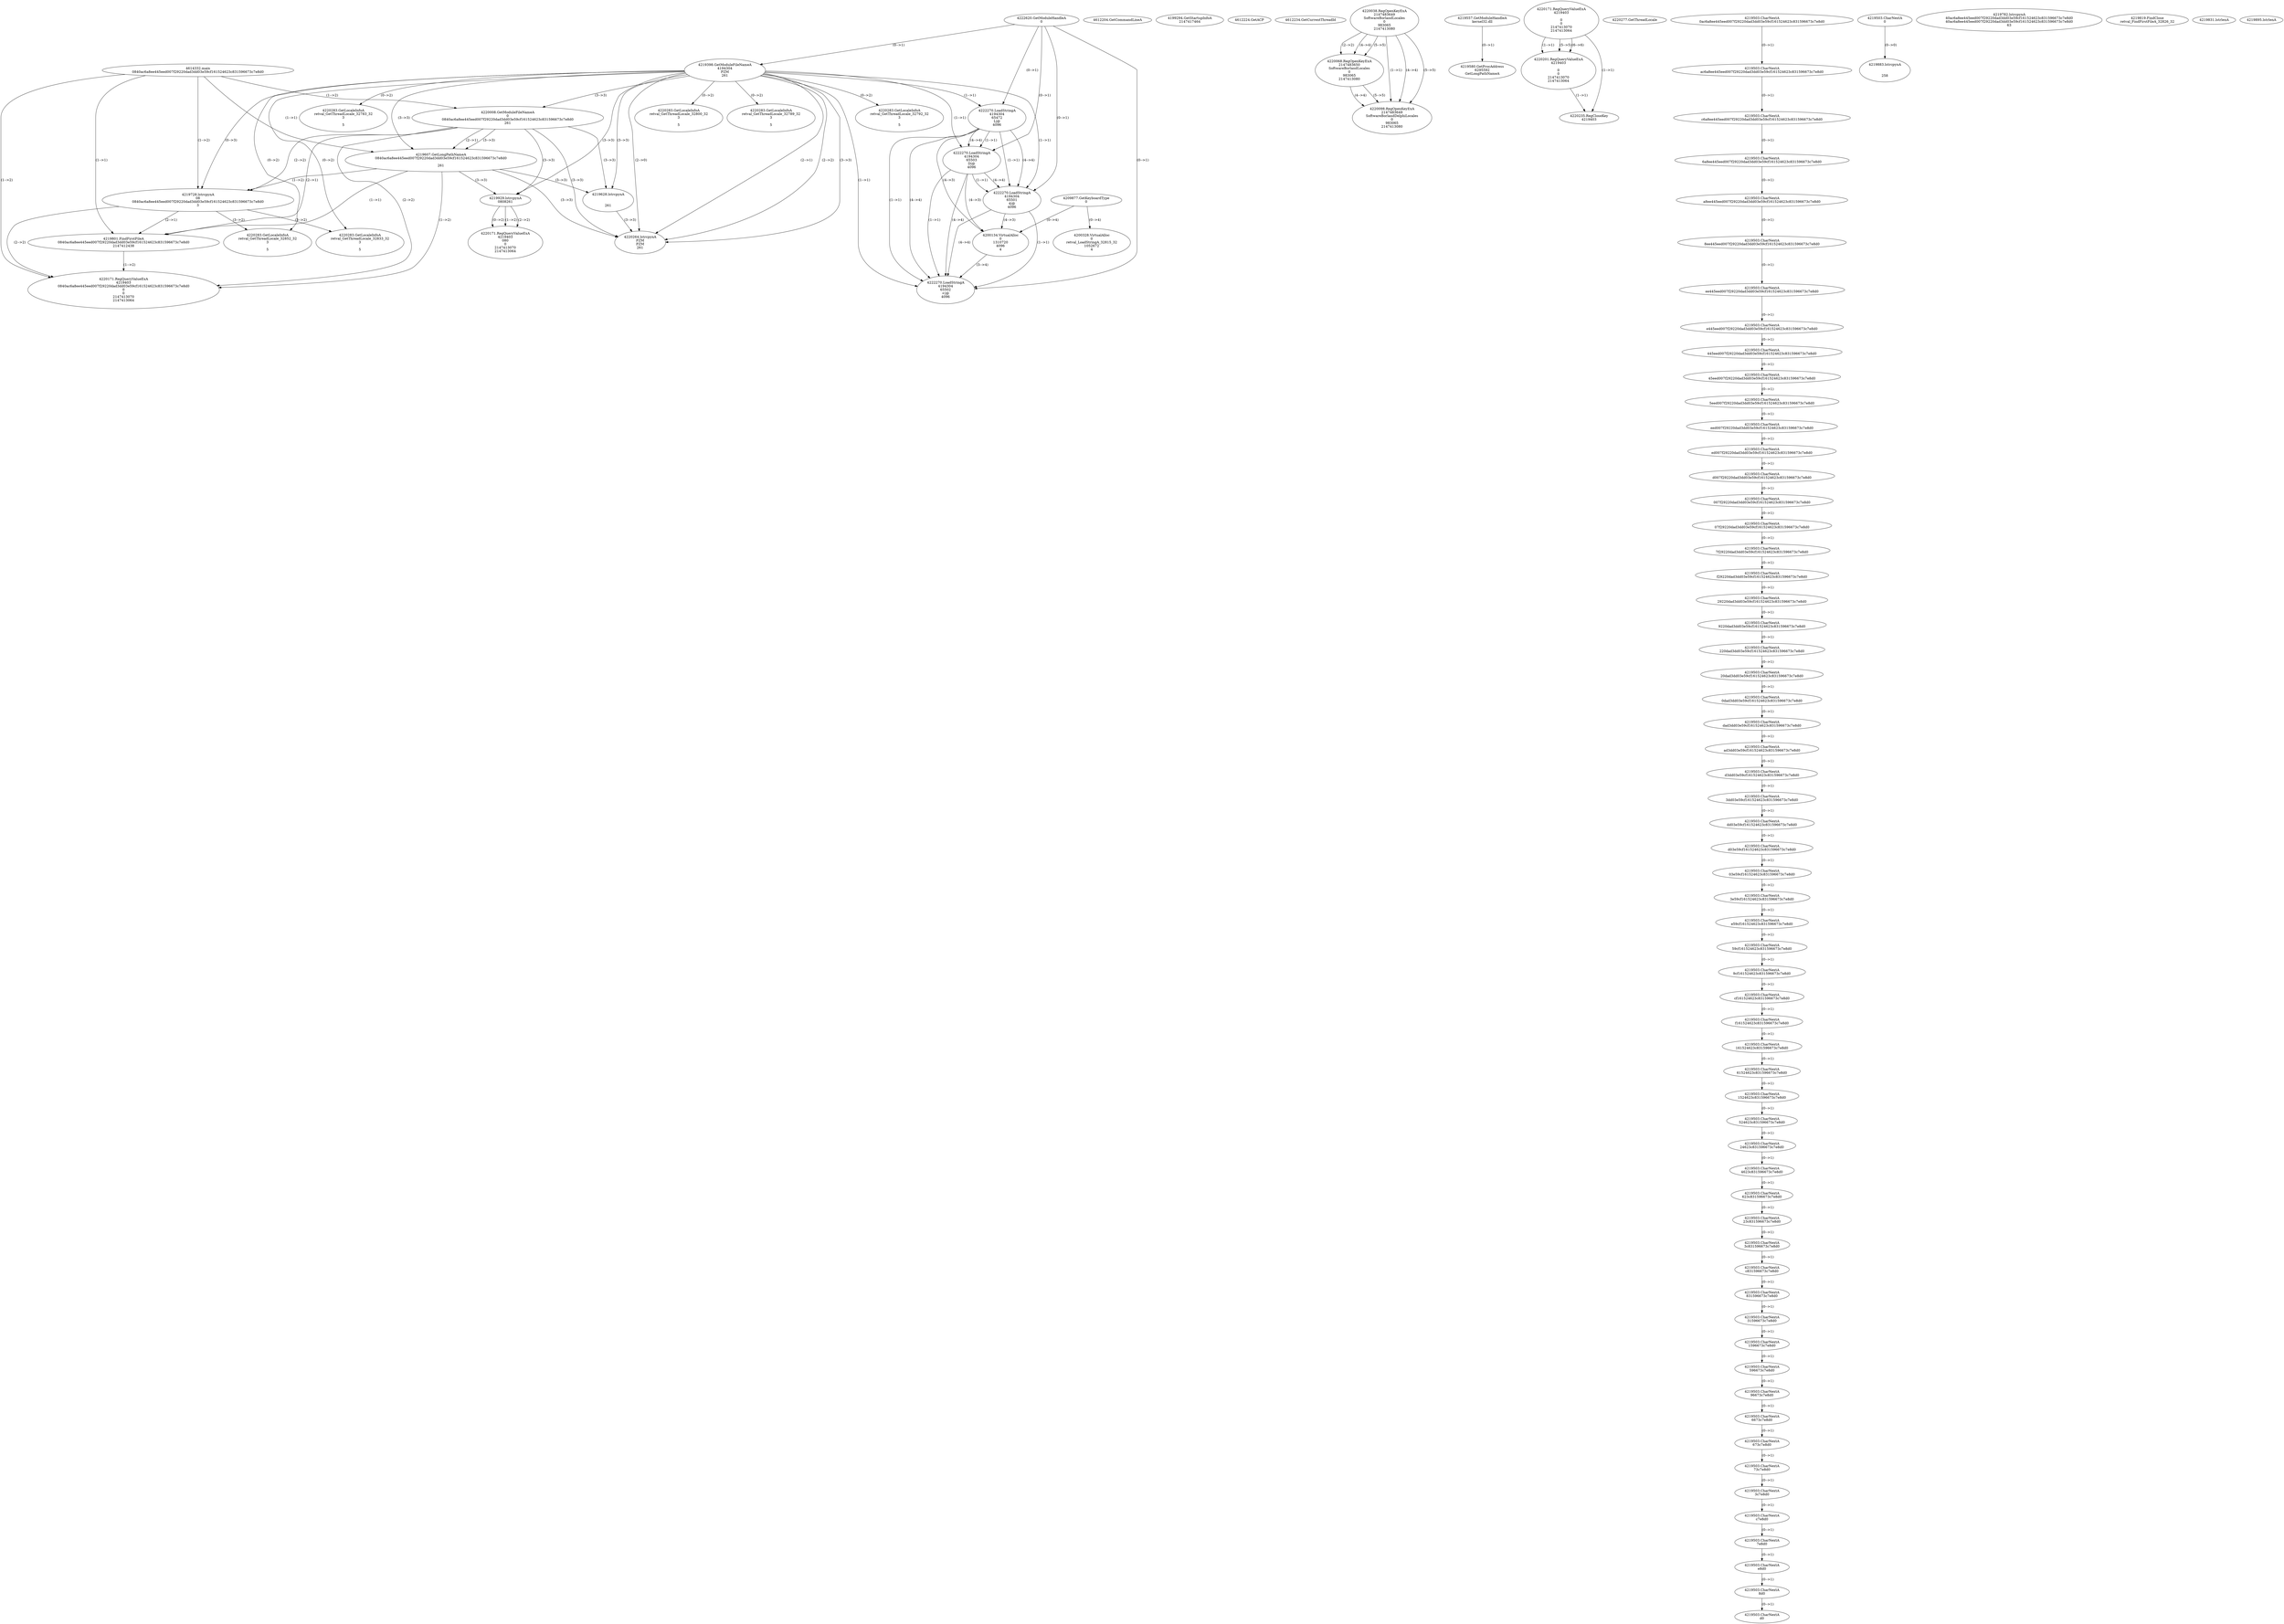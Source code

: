 // Global SCDG with merge call
digraph {
	0 [label="4614332.main
0840ac6a8ee445eed007f29220dad3dd03e59cf161524623c831596673c7e8d0"]
	1 [label="4222620.GetModuleHandleA
0"]
	2 [label="4209877.GetKeyboardType
0"]
	3 [label="4612204.GetCommandLineA
"]
	4 [label="4199294.GetStartupInfoA
2147417464"]
	5 [label="4612224.GetACP
"]
	6 [label="4612234.GetCurrentThreadId
"]
	7 [label="4219398.GetModuleFileNameA
4194304
PZM
261"]
	1 -> 7 [label="(0-->1)"]
	8 [label="4220008.GetModuleFileNameA
0
0840ac6a8ee445eed007f29220dad3dd03e59cf161524623c831596673c7e8d0
261"]
	0 -> 8 [label="(1-->2)"]
	7 -> 8 [label="(3-->3)"]
	9 [label="4220038.RegOpenKeyExA
2147483649
Software\Borland\Locales
0
983065
2147413080"]
	10 [label="4220068.RegOpenKeyExA
2147483650
Software\Borland\Locales
0
983065
2147413080"]
	9 -> 10 [label="(2-->2)"]
	9 -> 10 [label="(4-->4)"]
	9 -> 10 [label="(5-->5)"]
	11 [label="4220098.RegOpenKeyExA
2147483649
Software\Borland\Delphi\Locales
0
983065
2147413080"]
	9 -> 11 [label="(1-->1)"]
	9 -> 11 [label="(4-->4)"]
	10 -> 11 [label="(4-->4)"]
	9 -> 11 [label="(5-->5)"]
	10 -> 11 [label="(5-->5)"]
	12 [label="4219557.GetModuleHandleA
kernel32.dll"]
	13 [label="4219580.GetProcAddress
6295592
GetLongPathNameA"]
	12 -> 13 [label="(0-->1)"]
	14 [label="4219607.GetLongPathNameA
0840ac6a8ee445eed007f29220dad3dd03e59cf161524623c831596673c7e8d0

261"]
	0 -> 14 [label="(1-->1)"]
	8 -> 14 [label="(2-->1)"]
	7 -> 14 [label="(3-->3)"]
	8 -> 14 [label="(3-->3)"]
	15 [label="4219628.lstrcpynA


261"]
	7 -> 15 [label="(3-->3)"]
	8 -> 15 [label="(3-->3)"]
	14 -> 15 [label="(3-->3)"]
	16 [label="4220171.RegQueryValueExA
4219403

0
0
2147413070
2147413064"]
	17 [label="4220201.RegQueryValueExA
4219403

0
0
2147413070
2147413064"]
	16 -> 17 [label="(1-->1)"]
	16 -> 17 [label="(5-->5)"]
	16 -> 17 [label="(6-->6)"]
	18 [label="4220235.RegCloseKey
4219403"]
	16 -> 18 [label="(1-->1)"]
	17 -> 18 [label="(1-->1)"]
	19 [label="4220264.lstrcpynA
PZM
PZM
261"]
	7 -> 19 [label="(2-->1)"]
	7 -> 19 [label="(2-->2)"]
	7 -> 19 [label="(3-->3)"]
	8 -> 19 [label="(3-->3)"]
	14 -> 19 [label="(3-->3)"]
	15 -> 19 [label="(3-->3)"]
	7 -> 19 [label="(2-->0)"]
	20 [label="4220277.GetThreadLocale
"]
	21 [label="4220283.GetLocaleInfoA
retval_GetThreadLocale_32792_32
3

5"]
	7 -> 21 [label="(0-->2)"]
	22 [label="4222270.LoadStringA
4194304
65472
L|@
4096"]
	1 -> 22 [label="(0-->1)"]
	7 -> 22 [label="(1-->1)"]
	23 [label="4222270.LoadStringA
4194304
65503
D|@
4096"]
	1 -> 23 [label="(0-->1)"]
	7 -> 23 [label="(1-->1)"]
	22 -> 23 [label="(1-->1)"]
	22 -> 23 [label="(4-->4)"]
	24 [label="4222270.LoadStringA
4194304
65501
4|@
4096"]
	1 -> 24 [label="(0-->1)"]
	7 -> 24 [label="(1-->1)"]
	22 -> 24 [label="(1-->1)"]
	23 -> 24 [label="(1-->1)"]
	22 -> 24 [label="(4-->4)"]
	23 -> 24 [label="(4-->4)"]
	25 [label="4200134.VirtualAlloc
0
1310720
4096
4"]
	22 -> 25 [label="(4-->3)"]
	23 -> 25 [label="(4-->3)"]
	24 -> 25 [label="(4-->3)"]
	2 -> 25 [label="(0-->4)"]
	26 [label="4220283.GetLocaleInfoA
retval_GetThreadLocale_32783_32
3

5"]
	7 -> 26 [label="(0-->2)"]
	27 [label="4200328.VirtualAlloc
0
retval_LoadStringA_32815_32
1052672
4"]
	2 -> 27 [label="(0-->4)"]
	28 [label="4222270.LoadStringA
4194304
65502
<|@
4096"]
	1 -> 28 [label="(0-->1)"]
	7 -> 28 [label="(1-->1)"]
	22 -> 28 [label="(1-->1)"]
	23 -> 28 [label="(1-->1)"]
	24 -> 28 [label="(1-->1)"]
	22 -> 28 [label="(4-->4)"]
	23 -> 28 [label="(4-->4)"]
	24 -> 28 [label="(4-->4)"]
	25 -> 28 [label="(3-->4)"]
	29 [label="4219728.lstrcpynA
08
0840ac6a8ee445eed007f29220dad3dd03e59cf161524623c831596673c7e8d0
3"]
	0 -> 29 [label="(1-->2)"]
	8 -> 29 [label="(2-->2)"]
	14 -> 29 [label="(1-->2)"]
	7 -> 29 [label="(0-->3)"]
	30 [label="4219503.CharNextA
0ac6a8ee445eed007f29220dad3dd03e59cf161524623c831596673c7e8d0"]
	31 [label="4219503.CharNextA
ac6a8ee445eed007f29220dad3dd03e59cf161524623c831596673c7e8d0"]
	30 -> 31 [label="(0-->1)"]
	32 [label="4219503.CharNextA
c6a8ee445eed007f29220dad3dd03e59cf161524623c831596673c7e8d0"]
	31 -> 32 [label="(0-->1)"]
	33 [label="4219503.CharNextA
6a8ee445eed007f29220dad3dd03e59cf161524623c831596673c7e8d0"]
	32 -> 33 [label="(0-->1)"]
	34 [label="4219503.CharNextA
a8ee445eed007f29220dad3dd03e59cf161524623c831596673c7e8d0"]
	33 -> 34 [label="(0-->1)"]
	35 [label="4219503.CharNextA
8ee445eed007f29220dad3dd03e59cf161524623c831596673c7e8d0"]
	34 -> 35 [label="(0-->1)"]
	36 [label="4219503.CharNextA
ee445eed007f29220dad3dd03e59cf161524623c831596673c7e8d0"]
	35 -> 36 [label="(0-->1)"]
	37 [label="4219503.CharNextA
e445eed007f29220dad3dd03e59cf161524623c831596673c7e8d0"]
	36 -> 37 [label="(0-->1)"]
	38 [label="4219503.CharNextA
445eed007f29220dad3dd03e59cf161524623c831596673c7e8d0"]
	37 -> 38 [label="(0-->1)"]
	39 [label="4219503.CharNextA
45eed007f29220dad3dd03e59cf161524623c831596673c7e8d0"]
	38 -> 39 [label="(0-->1)"]
	40 [label="4219503.CharNextA
5eed007f29220dad3dd03e59cf161524623c831596673c7e8d0"]
	39 -> 40 [label="(0-->1)"]
	41 [label="4219503.CharNextA
eed007f29220dad3dd03e59cf161524623c831596673c7e8d0"]
	40 -> 41 [label="(0-->1)"]
	42 [label="4219503.CharNextA
ed007f29220dad3dd03e59cf161524623c831596673c7e8d0"]
	41 -> 42 [label="(0-->1)"]
	43 [label="4219503.CharNextA
d007f29220dad3dd03e59cf161524623c831596673c7e8d0"]
	42 -> 43 [label="(0-->1)"]
	44 [label="4219503.CharNextA
007f29220dad3dd03e59cf161524623c831596673c7e8d0"]
	43 -> 44 [label="(0-->1)"]
	45 [label="4219503.CharNextA
07f29220dad3dd03e59cf161524623c831596673c7e8d0"]
	44 -> 45 [label="(0-->1)"]
	46 [label="4219503.CharNextA
7f29220dad3dd03e59cf161524623c831596673c7e8d0"]
	45 -> 46 [label="(0-->1)"]
	47 [label="4219503.CharNextA
f29220dad3dd03e59cf161524623c831596673c7e8d0"]
	46 -> 47 [label="(0-->1)"]
	48 [label="4219503.CharNextA
29220dad3dd03e59cf161524623c831596673c7e8d0"]
	47 -> 48 [label="(0-->1)"]
	49 [label="4219503.CharNextA
9220dad3dd03e59cf161524623c831596673c7e8d0"]
	48 -> 49 [label="(0-->1)"]
	50 [label="4219503.CharNextA
220dad3dd03e59cf161524623c831596673c7e8d0"]
	49 -> 50 [label="(0-->1)"]
	51 [label="4219503.CharNextA
20dad3dd03e59cf161524623c831596673c7e8d0"]
	50 -> 51 [label="(0-->1)"]
	52 [label="4219503.CharNextA
0dad3dd03e59cf161524623c831596673c7e8d0"]
	51 -> 52 [label="(0-->1)"]
	53 [label="4219503.CharNextA
dad3dd03e59cf161524623c831596673c7e8d0"]
	52 -> 53 [label="(0-->1)"]
	54 [label="4219503.CharNextA
ad3dd03e59cf161524623c831596673c7e8d0"]
	53 -> 54 [label="(0-->1)"]
	55 [label="4219503.CharNextA
d3dd03e59cf161524623c831596673c7e8d0"]
	54 -> 55 [label="(0-->1)"]
	56 [label="4219503.CharNextA
3dd03e59cf161524623c831596673c7e8d0"]
	55 -> 56 [label="(0-->1)"]
	57 [label="4219503.CharNextA
dd03e59cf161524623c831596673c7e8d0"]
	56 -> 57 [label="(0-->1)"]
	58 [label="4219503.CharNextA
d03e59cf161524623c831596673c7e8d0"]
	57 -> 58 [label="(0-->1)"]
	59 [label="4219503.CharNextA
03e59cf161524623c831596673c7e8d0"]
	58 -> 59 [label="(0-->1)"]
	60 [label="4219503.CharNextA
3e59cf161524623c831596673c7e8d0"]
	59 -> 60 [label="(0-->1)"]
	61 [label="4219503.CharNextA
e59cf161524623c831596673c7e8d0"]
	60 -> 61 [label="(0-->1)"]
	62 [label="4219503.CharNextA
59cf161524623c831596673c7e8d0"]
	61 -> 62 [label="(0-->1)"]
	63 [label="4219503.CharNextA
9cf161524623c831596673c7e8d0"]
	62 -> 63 [label="(0-->1)"]
	64 [label="4219503.CharNextA
cf161524623c831596673c7e8d0"]
	63 -> 64 [label="(0-->1)"]
	65 [label="4219503.CharNextA
f161524623c831596673c7e8d0"]
	64 -> 65 [label="(0-->1)"]
	66 [label="4219503.CharNextA
161524623c831596673c7e8d0"]
	65 -> 66 [label="(0-->1)"]
	67 [label="4219503.CharNextA
61524623c831596673c7e8d0"]
	66 -> 67 [label="(0-->1)"]
	68 [label="4219503.CharNextA
1524623c831596673c7e8d0"]
	67 -> 68 [label="(0-->1)"]
	69 [label="4219503.CharNextA
524623c831596673c7e8d0"]
	68 -> 69 [label="(0-->1)"]
	70 [label="4219503.CharNextA
24623c831596673c7e8d0"]
	69 -> 70 [label="(0-->1)"]
	71 [label="4219503.CharNextA
4623c831596673c7e8d0"]
	70 -> 71 [label="(0-->1)"]
	72 [label="4219503.CharNextA
623c831596673c7e8d0"]
	71 -> 72 [label="(0-->1)"]
	73 [label="4219503.CharNextA
23c831596673c7e8d0"]
	72 -> 73 [label="(0-->1)"]
	74 [label="4219503.CharNextA
3c831596673c7e8d0"]
	73 -> 74 [label="(0-->1)"]
	75 [label="4219503.CharNextA
c831596673c7e8d0"]
	74 -> 75 [label="(0-->1)"]
	76 [label="4219503.CharNextA
831596673c7e8d0"]
	75 -> 76 [label="(0-->1)"]
	77 [label="4219503.CharNextA
31596673c7e8d0"]
	76 -> 77 [label="(0-->1)"]
	78 [label="4219503.CharNextA
1596673c7e8d0"]
	77 -> 78 [label="(0-->1)"]
	79 [label="4219503.CharNextA
596673c7e8d0"]
	78 -> 79 [label="(0-->1)"]
	80 [label="4219503.CharNextA
96673c7e8d0"]
	79 -> 80 [label="(0-->1)"]
	81 [label="4219503.CharNextA
6673c7e8d0"]
	80 -> 81 [label="(0-->1)"]
	82 [label="4219503.CharNextA
673c7e8d0"]
	81 -> 82 [label="(0-->1)"]
	83 [label="4219503.CharNextA
73c7e8d0"]
	82 -> 83 [label="(0-->1)"]
	84 [label="4219503.CharNextA
3c7e8d0"]
	83 -> 84 [label="(0-->1)"]
	85 [label="4219503.CharNextA
c7e8d0"]
	84 -> 85 [label="(0-->1)"]
	86 [label="4219503.CharNextA
7e8d0"]
	85 -> 86 [label="(0-->1)"]
	87 [label="4219503.CharNextA
e8d0"]
	86 -> 87 [label="(0-->1)"]
	88 [label="4219503.CharNextA
8d0"]
	87 -> 88 [label="(0-->1)"]
	89 [label="4219503.CharNextA
d0"]
	88 -> 89 [label="(0-->1)"]
	90 [label="4219503.CharNextA
0"]
	91 [label="4219782.lstrcpynA
40ac6a8ee445eed007f29220dad3dd03e59cf161524623c831596673c7e8d0
40ac6a8ee445eed007f29220dad3dd03e59cf161524623c831596673c7e8d0
63"]
	92 [label="4219801.FindFirstFileA
0840ac6a8ee445eed007f29220dad3dd03e59cf161524623c831596673c7e8d0
2147412438"]
	0 -> 92 [label="(1-->1)"]
	8 -> 92 [label="(2-->1)"]
	14 -> 92 [label="(1-->1)"]
	29 -> 92 [label="(2-->1)"]
	93 [label="4219819.FindClose
retval_FindFirstFileA_32826_32"]
	94 [label="4219831.lstrlenA
"]
	95 [label="4219883.lstrcpynA


258"]
	90 -> 95 [label="(0-->0)"]
	96 [label="4219895.lstrlenA
"]
	97 [label="4219929.lstrcpynA
08\
08\
261"]
	7 -> 97 [label="(3-->3)"]
	8 -> 97 [label="(3-->3)"]
	14 -> 97 [label="(3-->3)"]
	98 [label="4220171.RegQueryValueExA
4219403
08\
0
0
2147413070
2147413064"]
	97 -> 98 [label="(1-->2)"]
	97 -> 98 [label="(2-->2)"]
	97 -> 98 [label="(0-->2)"]
	99 [label="4220283.GetLocaleInfoA
retval_GetThreadLocale_32852_32
3

5"]
	7 -> 99 [label="(0-->2)"]
	29 -> 99 [label="(3-->2)"]
	100 [label="4220171.RegQueryValueExA
4219403
0840ac6a8ee445eed007f29220dad3dd03e59cf161524623c831596673c7e8d0
0
0
2147413070
2147413064"]
	0 -> 100 [label="(1-->2)"]
	8 -> 100 [label="(2-->2)"]
	14 -> 100 [label="(1-->2)"]
	29 -> 100 [label="(2-->2)"]
	92 -> 100 [label="(1-->2)"]
	101 [label="4220283.GetLocaleInfoA
retval_GetThreadLocale_32833_32
3

5"]
	7 -> 101 [label="(0-->2)"]
	29 -> 101 [label="(3-->2)"]
	102 [label="4220283.GetLocaleInfoA
retval_GetThreadLocale_32800_32
3

5"]
	7 -> 102 [label="(0-->2)"]
	103 [label="4220283.GetLocaleInfoA
retval_GetThreadLocale_32789_32
3

5"]
	7 -> 103 [label="(0-->2)"]
}
